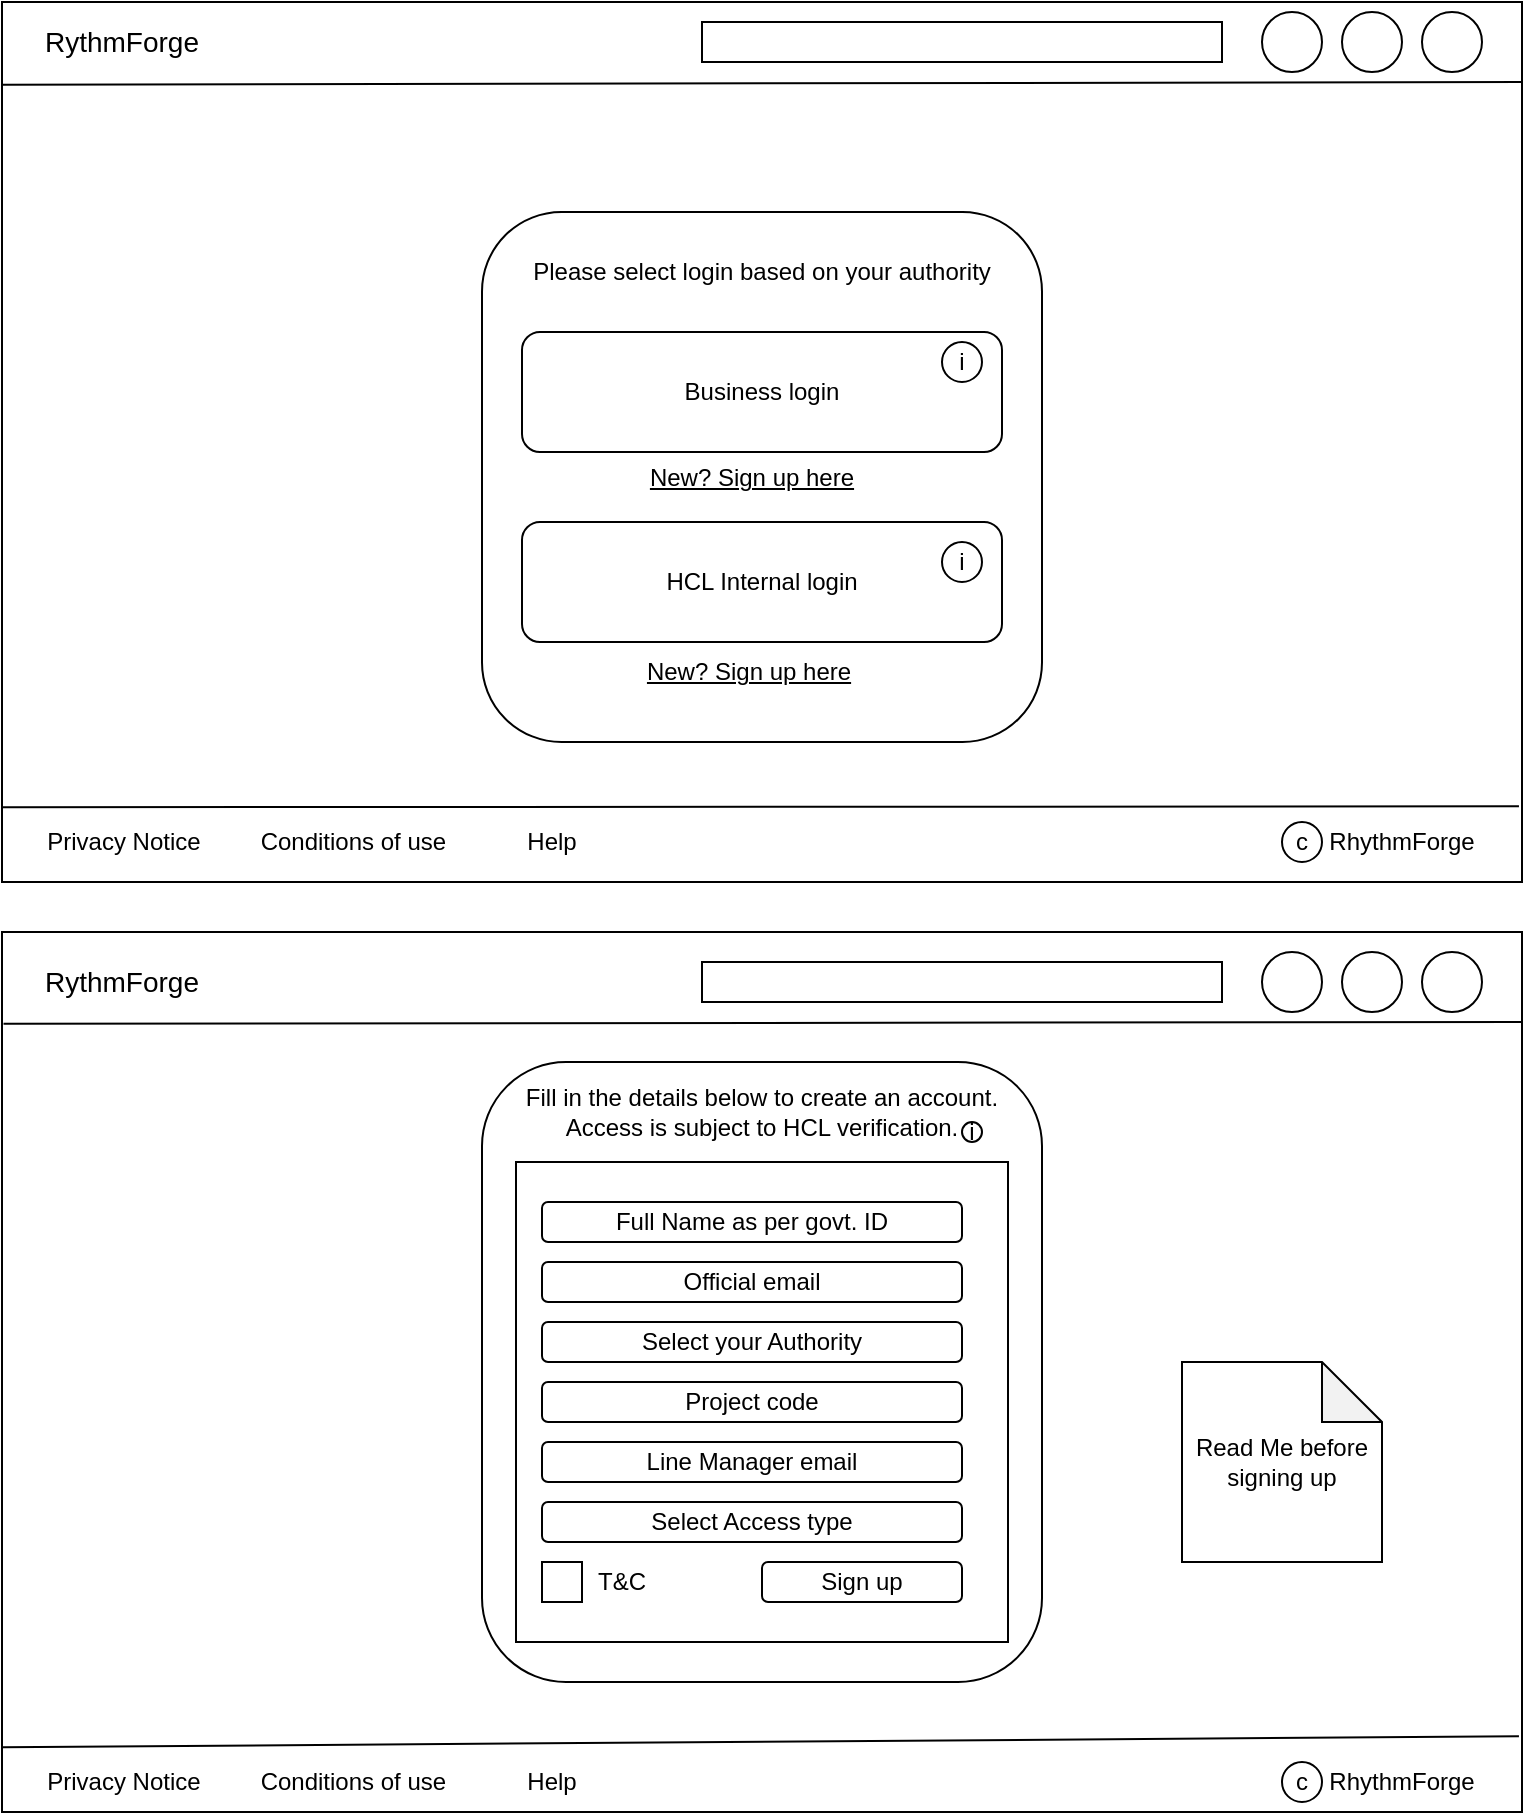 <mxfile version="26.0.10" pages="4">
  <diagram id="XuGQQ_Ke4vfKz0DMiddv" name="Page-1">
    <mxGraphModel dx="794" dy="446" grid="1" gridSize="10" guides="1" tooltips="1" connect="1" arrows="1" fold="1" page="1" pageScale="1" pageWidth="827" pageHeight="1169" math="0" shadow="0">
      <root>
        <mxCell id="0" />
        <mxCell id="1" parent="0" />
        <mxCell id="43SuD6xJ9OufYXZuwbiB-3" value="" style="rounded=0;whiteSpace=wrap;html=1;" parent="1" vertex="1">
          <mxGeometry x="40" y="120" width="760" height="440" as="geometry" />
        </mxCell>
        <mxCell id="43SuD6xJ9OufYXZuwbiB-4" value="" style="endArrow=none;html=1;rounded=0;exitX=0;exitY=0.094;exitDx=0;exitDy=0;exitPerimeter=0;" parent="1" source="43SuD6xJ9OufYXZuwbiB-3" edge="1">
          <mxGeometry width="50" height="50" relative="1" as="geometry">
            <mxPoint x="50" y="160" as="sourcePoint" />
            <mxPoint x="800" y="160" as="targetPoint" />
          </mxGeometry>
        </mxCell>
        <mxCell id="43SuD6xJ9OufYXZuwbiB-5" value="&lt;font style=&quot;font-size: 14px;&quot;&gt;RythmForge&lt;/font&gt;" style="text;html=1;align=center;verticalAlign=middle;whiteSpace=wrap;rounded=0;" parent="1" vertex="1">
          <mxGeometry x="50" y="130" width="100" height="20" as="geometry" />
        </mxCell>
        <mxCell id="43SuD6xJ9OufYXZuwbiB-6" value="" style="rounded=0;whiteSpace=wrap;html=1;" parent="1" vertex="1">
          <mxGeometry x="390" y="130" width="260" height="20" as="geometry" />
        </mxCell>
        <mxCell id="43SuD6xJ9OufYXZuwbiB-7" value="" style="ellipse;whiteSpace=wrap;html=1;aspect=fixed;" parent="1" vertex="1">
          <mxGeometry x="710" y="125" width="30" height="30" as="geometry" />
        </mxCell>
        <mxCell id="43SuD6xJ9OufYXZuwbiB-8" value="" style="ellipse;whiteSpace=wrap;html=1;aspect=fixed;" parent="1" vertex="1">
          <mxGeometry x="750" y="125" width="30" height="30" as="geometry" />
        </mxCell>
        <mxCell id="43SuD6xJ9OufYXZuwbiB-9" value="" style="ellipse;whiteSpace=wrap;html=1;aspect=fixed;" parent="1" vertex="1">
          <mxGeometry x="670" y="125" width="30" height="30" as="geometry" />
        </mxCell>
        <mxCell id="43SuD6xJ9OufYXZuwbiB-20" value="" style="rounded=1;whiteSpace=wrap;html=1;" parent="1" vertex="1">
          <mxGeometry x="280" y="225" width="280" height="265" as="geometry" />
        </mxCell>
        <mxCell id="43SuD6xJ9OufYXZuwbiB-11" value="" style="rounded=1;whiteSpace=wrap;html=1;" parent="1" vertex="1">
          <mxGeometry x="300" y="285" width="240" height="60" as="geometry" />
        </mxCell>
        <mxCell id="43SuD6xJ9OufYXZuwbiB-12" value="" style="rounded=1;whiteSpace=wrap;html=1;" parent="1" vertex="1">
          <mxGeometry x="300" y="380" width="240" height="60" as="geometry" />
        </mxCell>
        <mxCell id="43SuD6xJ9OufYXZuwbiB-13" value="Business login" style="text;html=1;align=center;verticalAlign=middle;whiteSpace=wrap;rounded=0;" parent="1" vertex="1">
          <mxGeometry x="370" y="300" width="100" height="30" as="geometry" />
        </mxCell>
        <mxCell id="43SuD6xJ9OufYXZuwbiB-14" value="HCL Internal login" style="text;html=1;align=center;verticalAlign=middle;whiteSpace=wrap;rounded=0;" parent="1" vertex="1">
          <mxGeometry x="362" y="395" width="116" height="30" as="geometry" />
        </mxCell>
        <mxCell id="43SuD6xJ9OufYXZuwbiB-15" value="Please select login based on your authority" style="text;html=1;align=center;verticalAlign=middle;whiteSpace=wrap;rounded=0;" parent="1" vertex="1">
          <mxGeometry x="300" y="240" width="240" height="30" as="geometry" />
        </mxCell>
        <mxCell id="43SuD6xJ9OufYXZuwbiB-16" value="i" style="ellipse;whiteSpace=wrap;html=1;aspect=fixed;" parent="1" vertex="1">
          <mxGeometry x="510" y="290" width="20" height="20" as="geometry" />
        </mxCell>
        <mxCell id="43SuD6xJ9OufYXZuwbiB-19" value="i" style="ellipse;whiteSpace=wrap;html=1;aspect=fixed;" parent="1" vertex="1">
          <mxGeometry x="510" y="390" width="20" height="20" as="geometry" />
        </mxCell>
        <mxCell id="43SuD6xJ9OufYXZuwbiB-21" value="" style="endArrow=none;html=1;rounded=0;exitX=0.003;exitY=0.939;exitDx=0;exitDy=0;exitPerimeter=0;entryX=0.998;entryY=0.914;entryDx=0;entryDy=0;entryPerimeter=0;" parent="1" target="43SuD6xJ9OufYXZuwbiB-3" edge="1">
          <mxGeometry width="50" height="50" relative="1" as="geometry">
            <mxPoint x="40.0" y="522.64" as="sourcePoint" />
            <mxPoint x="794.68" y="520" as="targetPoint" />
          </mxGeometry>
        </mxCell>
        <mxCell id="43SuD6xJ9OufYXZuwbiB-22" value="c" style="ellipse;whiteSpace=wrap;html=1;aspect=fixed;" parent="1" vertex="1">
          <mxGeometry x="680" y="530" width="20" height="20" as="geometry" />
        </mxCell>
        <mxCell id="43SuD6xJ9OufYXZuwbiB-23" value="RhythmForge" style="text;html=1;align=center;verticalAlign=middle;whiteSpace=wrap;rounded=0;" parent="1" vertex="1">
          <mxGeometry x="710" y="525" width="60" height="30" as="geometry" />
        </mxCell>
        <mxCell id="43SuD6xJ9OufYXZuwbiB-24" value="Privacy Notice&lt;span style=&quot;white-space: pre;&quot;&gt;&#x9;&lt;/span&gt;&lt;span style=&quot;white-space: pre;&quot;&gt;&#x9;&lt;/span&gt;Conditions of use&lt;span style=&quot;white-space: pre;&quot;&gt;&#x9;&lt;/span&gt;&lt;span style=&quot;white-space: pre;&quot;&gt;&#x9;&lt;/span&gt;Help" style="text;html=1;align=center;verticalAlign=middle;whiteSpace=wrap;rounded=0;" parent="1" vertex="1">
          <mxGeometry x="50" y="525" width="290" height="30" as="geometry" />
        </mxCell>
        <mxCell id="43SuD6xJ9OufYXZuwbiB-27" value="New? Sign up here" style="text;html=1;align=center;verticalAlign=middle;whiteSpace=wrap;rounded=0;fontStyle=4" parent="1" vertex="1">
          <mxGeometry x="360" y="342.5" width="110" height="30" as="geometry" />
        </mxCell>
        <mxCell id="43SuD6xJ9OufYXZuwbiB-28" value="New? Sign up here" style="text;html=1;align=center;verticalAlign=middle;resizable=0;points=[];autosize=1;strokeColor=none;fillColor=none;fontStyle=4" parent="1" vertex="1">
          <mxGeometry x="348" y="440" width="130" height="30" as="geometry" />
        </mxCell>
        <mxCell id="43SuD6xJ9OufYXZuwbiB-29" value="" style="rounded=0;whiteSpace=wrap;html=1;" parent="1" vertex="1">
          <mxGeometry x="40" y="585" width="760" height="440" as="geometry" />
        </mxCell>
        <mxCell id="43SuD6xJ9OufYXZuwbiB-30" value="" style="endArrow=none;html=1;rounded=0;exitX=0;exitY=0.094;exitDx=0;exitDy=0;exitPerimeter=0;entryX=0.999;entryY=0.092;entryDx=0;entryDy=0;entryPerimeter=0;" parent="1" edge="1">
          <mxGeometry width="50" height="50" relative="1" as="geometry">
            <mxPoint x="40.76" y="630.88" as="sourcePoint" />
            <mxPoint x="800" y="630" as="targetPoint" />
          </mxGeometry>
        </mxCell>
        <mxCell id="43SuD6xJ9OufYXZuwbiB-31" value="&lt;font style=&quot;font-size: 14px;&quot;&gt;RythmForge&lt;/font&gt;" style="text;html=1;align=center;verticalAlign=middle;whiteSpace=wrap;rounded=0;" parent="1" vertex="1">
          <mxGeometry x="50" y="600" width="100" height="20" as="geometry" />
        </mxCell>
        <mxCell id="43SuD6xJ9OufYXZuwbiB-32" value="" style="rounded=0;whiteSpace=wrap;html=1;" parent="1" vertex="1">
          <mxGeometry x="390" y="600" width="260" height="20" as="geometry" />
        </mxCell>
        <mxCell id="43SuD6xJ9OufYXZuwbiB-33" value="" style="ellipse;whiteSpace=wrap;html=1;aspect=fixed;" parent="1" vertex="1">
          <mxGeometry x="710" y="595" width="30" height="30" as="geometry" />
        </mxCell>
        <mxCell id="43SuD6xJ9OufYXZuwbiB-34" value="" style="ellipse;whiteSpace=wrap;html=1;aspect=fixed;" parent="1" vertex="1">
          <mxGeometry x="750" y="595" width="30" height="30" as="geometry" />
        </mxCell>
        <mxCell id="43SuD6xJ9OufYXZuwbiB-35" value="" style="ellipse;whiteSpace=wrap;html=1;aspect=fixed;" parent="1" vertex="1">
          <mxGeometry x="670" y="595" width="30" height="30" as="geometry" />
        </mxCell>
        <mxCell id="43SuD6xJ9OufYXZuwbiB-36" value="" style="rounded=1;whiteSpace=wrap;html=1;" parent="1" vertex="1">
          <mxGeometry x="280" y="650" width="280" height="310" as="geometry" />
        </mxCell>
        <mxCell id="43SuD6xJ9OufYXZuwbiB-41" value="Fill in the details below to create an account. Access is subject to HCL verification." style="text;html=1;align=center;verticalAlign=middle;whiteSpace=wrap;rounded=0;" parent="1" vertex="1">
          <mxGeometry x="300" y="660" width="240" height="30" as="geometry" />
        </mxCell>
        <mxCell id="43SuD6xJ9OufYXZuwbiB-42" value="i" style="ellipse;whiteSpace=wrap;html=1;aspect=fixed;" parent="1" vertex="1">
          <mxGeometry x="520" y="680" width="10" height="10" as="geometry" />
        </mxCell>
        <mxCell id="43SuD6xJ9OufYXZuwbiB-44" value="" style="endArrow=none;html=1;rounded=0;exitX=0.003;exitY=0.939;exitDx=0;exitDy=0;exitPerimeter=0;entryX=0.998;entryY=0.914;entryDx=0;entryDy=0;entryPerimeter=0;" parent="1" target="43SuD6xJ9OufYXZuwbiB-29" edge="1">
          <mxGeometry width="50" height="50" relative="1" as="geometry">
            <mxPoint x="40.0" y="992.64" as="sourcePoint" />
            <mxPoint x="794.68" y="990" as="targetPoint" />
          </mxGeometry>
        </mxCell>
        <mxCell id="43SuD6xJ9OufYXZuwbiB-45" value="c" style="ellipse;whiteSpace=wrap;html=1;aspect=fixed;" parent="1" vertex="1">
          <mxGeometry x="680" y="1000" width="20" height="20" as="geometry" />
        </mxCell>
        <mxCell id="43SuD6xJ9OufYXZuwbiB-46" value="RhythmForge" style="text;html=1;align=center;verticalAlign=middle;whiteSpace=wrap;rounded=0;" parent="1" vertex="1">
          <mxGeometry x="710" y="995" width="60" height="30" as="geometry" />
        </mxCell>
        <mxCell id="43SuD6xJ9OufYXZuwbiB-47" value="Privacy Notice&lt;span style=&quot;white-space: pre;&quot;&gt;&#x9;&lt;/span&gt;&lt;span style=&quot;white-space: pre;&quot;&gt;&#x9;&lt;/span&gt;Conditions of use&lt;span style=&quot;white-space: pre;&quot;&gt;&#x9;&lt;/span&gt;&lt;span style=&quot;white-space: pre;&quot;&gt;&#x9;&lt;/span&gt;Help" style="text;html=1;align=center;verticalAlign=middle;whiteSpace=wrap;rounded=0;" parent="1" vertex="1">
          <mxGeometry x="50" y="995" width="290" height="30" as="geometry" />
        </mxCell>
        <mxCell id="43SuD6xJ9OufYXZuwbiB-51" value="" style="rounded=0;whiteSpace=wrap;html=1;" parent="1" vertex="1">
          <mxGeometry x="297" y="700" width="246" height="240" as="geometry" />
        </mxCell>
        <mxCell id="43SuD6xJ9OufYXZuwbiB-53" value="" style="endArrow=none;html=1;rounded=0;" parent="1" source="43SuD6xJ9OufYXZuwbiB-51" edge="1">
          <mxGeometry width="50" height="50" relative="1" as="geometry">
            <mxPoint x="380" y="750" as="sourcePoint" />
            <mxPoint x="430" y="700" as="targetPoint" />
          </mxGeometry>
        </mxCell>
        <mxCell id="43SuD6xJ9OufYXZuwbiB-54" value="Full Name as per govt. ID" style="rounded=1;whiteSpace=wrap;html=1;" parent="1" vertex="1">
          <mxGeometry x="310" y="720" width="210" height="20" as="geometry" />
        </mxCell>
        <mxCell id="43SuD6xJ9OufYXZuwbiB-55" value="Official email" style="rounded=1;whiteSpace=wrap;html=1;" parent="1" vertex="1">
          <mxGeometry x="310" y="750" width="210" height="20" as="geometry" />
        </mxCell>
        <mxCell id="43SuD6xJ9OufYXZuwbiB-56" value="Select your Authority" style="rounded=1;whiteSpace=wrap;html=1;" parent="1" vertex="1">
          <mxGeometry x="310" y="780" width="210" height="20" as="geometry" />
        </mxCell>
        <mxCell id="43SuD6xJ9OufYXZuwbiB-57" value="Project code" style="rounded=1;whiteSpace=wrap;html=1;" parent="1" vertex="1">
          <mxGeometry x="310" y="810" width="210" height="20" as="geometry" />
        </mxCell>
        <mxCell id="43SuD6xJ9OufYXZuwbiB-58" value="Line Manager email" style="rounded=1;whiteSpace=wrap;html=1;" parent="1" vertex="1">
          <mxGeometry x="310" y="840" width="210" height="20" as="geometry" />
        </mxCell>
        <mxCell id="43SuD6xJ9OufYXZuwbiB-59" value="Select Access type" style="rounded=1;whiteSpace=wrap;html=1;" parent="1" vertex="1">
          <mxGeometry x="310" y="870" width="210" height="20" as="geometry" />
        </mxCell>
        <mxCell id="43SuD6xJ9OufYXZuwbiB-60" value="Sign up" style="rounded=1;whiteSpace=wrap;html=1;" parent="1" vertex="1">
          <mxGeometry x="420" y="900" width="100" height="20" as="geometry" />
        </mxCell>
        <mxCell id="43SuD6xJ9OufYXZuwbiB-62" value="Read Me before signing up" style="shape=note;whiteSpace=wrap;html=1;backgroundOutline=1;darkOpacity=0.05;" parent="1" vertex="1">
          <mxGeometry x="630" y="800" width="100" height="100" as="geometry" />
        </mxCell>
        <mxCell id="43SuD6xJ9OufYXZuwbiB-63" value="" style="rounded=0;whiteSpace=wrap;html=1;" parent="1" vertex="1">
          <mxGeometry x="310" y="900" width="20" height="20" as="geometry" />
        </mxCell>
        <mxCell id="43SuD6xJ9OufYXZuwbiB-65" value="T&amp;amp;C" style="text;html=1;align=center;verticalAlign=middle;whiteSpace=wrap;rounded=0;" parent="1" vertex="1">
          <mxGeometry x="320" y="895" width="60" height="30" as="geometry" />
        </mxCell>
      </root>
    </mxGraphModel>
  </diagram>
  <diagram id="4OualcOflG2b2qiUWlCX" name="Homepage">
    <mxGraphModel dx="794" dy="446" grid="1" gridSize="10" guides="1" tooltips="1" connect="1" arrows="1" fold="1" page="1" pageScale="1" pageWidth="827" pageHeight="1169" math="0" shadow="0">
      <root>
        <mxCell id="0" />
        <mxCell id="1" parent="0" />
        <mxCell id="meA8ApEX81MKCO5phQMb-1" value="" style="rounded=0;whiteSpace=wrap;html=1;" parent="1" vertex="1">
          <mxGeometry x="39" width="750" height="480" as="geometry" />
        </mxCell>
        <mxCell id="meA8ApEX81MKCO5phQMb-2" value="" style="endArrow=none;html=1;rounded=0;" parent="1" edge="1">
          <mxGeometry width="50" height="50" relative="1" as="geometry">
            <mxPoint x="38.5" y="40" as="sourcePoint" />
            <mxPoint x="789.5" y="40" as="targetPoint" />
            <Array as="points" />
          </mxGeometry>
        </mxCell>
        <mxCell id="meA8ApEX81MKCO5phQMb-3" value="RhythmForge" style="text;html=1;align=center;verticalAlign=middle;whiteSpace=wrap;rounded=0;" parent="1" vertex="1">
          <mxGeometry x="50" width="90" height="40" as="geometry" />
        </mxCell>
        <mxCell id="meA8ApEX81MKCO5phQMb-4" value="" style="rounded=1;whiteSpace=wrap;html=1;" parent="1" vertex="1">
          <mxGeometry x="245" y="10" width="320" height="20" as="geometry" />
        </mxCell>
        <mxCell id="meA8ApEX81MKCO5phQMb-5" value="" style="ellipse;whiteSpace=wrap;html=1;aspect=fixed;" parent="1" vertex="1">
          <mxGeometry x="635" y="10" width="20" height="20" as="geometry" />
        </mxCell>
        <mxCell id="meA8ApEX81MKCO5phQMb-6" value="" style="ellipse;whiteSpace=wrap;html=1;aspect=fixed;" parent="1" vertex="1">
          <mxGeometry x="667.5" y="10" width="20" height="20" as="geometry" />
        </mxCell>
        <mxCell id="meA8ApEX81MKCO5phQMb-7" value="" style="ellipse;whiteSpace=wrap;html=1;aspect=fixed;" parent="1" vertex="1">
          <mxGeometry x="700" y="10" width="20" height="20" as="geometry" />
        </mxCell>
        <mxCell id="meA8ApEX81MKCO5phQMb-9" value="" style="shape=dataStorage;whiteSpace=wrap;html=1;fixedSize=1;size=10;" parent="1" vertex="1">
          <mxGeometry x="730" y="10" width="20" height="20" as="geometry" />
        </mxCell>
        <mxCell id="meA8ApEX81MKCO5phQMb-10" value="Welcome Vikas!&lt;div&gt;You are currently viewing project &lt;u&gt;&lt;font color=&quot;#0d25ff&quot;&gt;&#39;Change Onnet and Offnet Calculation - ZA123&#39;&lt;/font&gt;&lt;/u&gt;&lt;/div&gt;" style="rounded=1;whiteSpace=wrap;html=1;" parent="1" vertex="1">
          <mxGeometry x="114" y="90" width="600" height="60" as="geometry" />
        </mxCell>
        <mxCell id="meA8ApEX81MKCO5phQMb-13" value="" style="rounded=0;whiteSpace=wrap;html=1;" parent="1" vertex="1">
          <mxGeometry x="50" y="160" width="160" height="300" as="geometry" />
        </mxCell>
        <mxCell id="meA8ApEX81MKCO5phQMb-14" value="" style="rounded=0;whiteSpace=wrap;html=1;" parent="1" vertex="1">
          <mxGeometry x="220" y="160" width="540" height="300" as="geometry" />
        </mxCell>
        <mxCell id="meA8ApEX81MKCO5phQMb-15" value="" style="rounded=0;whiteSpace=wrap;html=1;" parent="1" vertex="1">
          <mxGeometry x="620" y="170" width="130" height="280" as="geometry" />
        </mxCell>
        <mxCell id="meA8ApEX81MKCO5phQMb-16" value="&lt;u&gt;&lt;font color=&quot;#000003&quot;&gt;&#39;Change Onnet and Offnet Calculation - ZA123&#39;&lt;/font&gt;&lt;/u&gt;" style="rounded=0;whiteSpace=wrap;html=1;fillColor=#9E9E9E;" parent="1" vertex="1">
          <mxGeometry x="230" y="170" width="350" height="30" as="geometry" />
        </mxCell>
        <mxCell id="L4PqEIVWMaBjwsErLoxS-1" value="Recent Activity" style="rounded=1;whiteSpace=wrap;html=1;" parent="1" vertex="1">
          <mxGeometry x="625" y="205" width="120" height="35" as="geometry" />
        </mxCell>
        <mxCell id="L4PqEIVWMaBjwsErLoxS-2" value="Actions need your Attentions" style="rounded=1;whiteSpace=wrap;html=1;" parent="1" vertex="1">
          <mxGeometry x="625" y="250" width="120" height="40" as="geometry" />
        </mxCell>
        <mxCell id="L4PqEIVWMaBjwsErLoxS-3" value="Billing details" style="rounded=1;whiteSpace=wrap;html=1;" parent="1" vertex="1">
          <mxGeometry x="625" y="300" width="120" height="35" as="geometry" />
        </mxCell>
        <mxCell id="L4PqEIVWMaBjwsErLoxS-4" value="Help" style="rounded=1;whiteSpace=wrap;html=1;" parent="1" vertex="1">
          <mxGeometry x="635" y="390" width="45" height="20" as="geometry" />
        </mxCell>
        <mxCell id="L4PqEIVWMaBjwsErLoxS-6" value="Bot" style="rounded=1;whiteSpace=wrap;html=1;" parent="1" vertex="1">
          <mxGeometry x="687.5" y="390" width="45" height="20" as="geometry" />
        </mxCell>
        <mxCell id="L4PqEIVWMaBjwsErLoxS-8" value="Files" style="rounded=1;whiteSpace=wrap;html=1;" parent="1" vertex="1">
          <mxGeometry x="635" y="420" width="45" height="20" as="geometry" />
        </mxCell>
        <mxCell id="L4PqEIVWMaBjwsErLoxS-9" value="Events" style="rounded=1;whiteSpace=wrap;html=1;" parent="1" vertex="1">
          <mxGeometry x="687.5" y="420" width="45" height="20" as="geometry" />
        </mxCell>
        <mxCell id="L4PqEIVWMaBjwsErLoxS-10" value="Trend Analysis" style="rounded=0;whiteSpace=wrap;html=1;fontStyle=1" parent="1" vertex="1">
          <mxGeometry x="70" y="170" width="130" height="20" as="geometry" />
        </mxCell>
        <mxCell id="L4PqEIVWMaBjwsErLoxS-12" value="" style="html=1;verticalLabelPosition=bottom;align=center;labelBackgroundColor=#ffffff;verticalAlign=top;strokeWidth=2;strokeColor=#0080F0;shadow=0;dashed=0;shape=mxgraph.ios7.icons.pie_chart;" parent="1" vertex="1">
          <mxGeometry x="102" y="210" width="78" height="70" as="geometry" />
        </mxCell>
        <mxCell id="L4PqEIVWMaBjwsErLoxS-33" value="" style="rounded=0;whiteSpace=wrap;html=1;" parent="1" vertex="1">
          <mxGeometry x="75" y="320" width="25" height="80" as="geometry" />
        </mxCell>
        <mxCell id="L4PqEIVWMaBjwsErLoxS-34" value="" style="rounded=0;whiteSpace=wrap;html=1;" parent="1" vertex="1">
          <mxGeometry x="100" y="340" width="18" height="60" as="geometry" />
        </mxCell>
        <mxCell id="L4PqEIVWMaBjwsErLoxS-35" value="" style="rounded=0;whiteSpace=wrap;html=1;" parent="1" vertex="1">
          <mxGeometry x="118" y="320" width="25" height="80" as="geometry" />
        </mxCell>
        <mxCell id="L4PqEIVWMaBjwsErLoxS-36" value="" style="rounded=0;whiteSpace=wrap;html=1;" parent="1" vertex="1">
          <mxGeometry x="143" y="350" width="20" height="50" as="geometry" />
        </mxCell>
        <mxCell id="L4PqEIVWMaBjwsErLoxS-37" value="" style="rounded=0;whiteSpace=wrap;html=1;" parent="1" vertex="1">
          <mxGeometry x="163" y="320" width="25" height="80" as="geometry" />
        </mxCell>
        <mxCell id="L4PqEIVWMaBjwsErLoxS-40" value="" style="rounded=0;whiteSpace=wrap;html=1;fillColor=#FF9933;" parent="1" vertex="1">
          <mxGeometry x="230" y="230" width="380" height="10" as="geometry" />
        </mxCell>
        <mxCell id="L4PqEIVWMaBjwsErLoxS-42" value="Current stage" style="text;html=1;align=center;verticalAlign=middle;whiteSpace=wrap;rounded=0;" parent="1" vertex="1">
          <mxGeometry x="230" y="210" width="90" height="30" as="geometry" />
        </mxCell>
        <mxCell id="L4PqEIVWMaBjwsErLoxS-43" style="edgeStyle=orthogonalEdgeStyle;rounded=0;orthogonalLoop=1;jettySize=auto;html=1;exitX=0.75;exitY=0;exitDx=0;exitDy=0;entryX=0.75;entryY=1;entryDx=0;entryDy=0;" parent="1" source="L4PqEIVWMaBjwsErLoxS-40" target="L4PqEIVWMaBjwsErLoxS-40" edge="1">
          <mxGeometry relative="1" as="geometry" />
        </mxCell>
        <mxCell id="L4PqEIVWMaBjwsErLoxS-44" style="edgeStyle=orthogonalEdgeStyle;rounded=0;orthogonalLoop=1;jettySize=auto;html=1;exitX=0.5;exitY=0;exitDx=0;exitDy=0;entryX=0.5;entryY=1;entryDx=0;entryDy=0;" parent="1" source="L4PqEIVWMaBjwsErLoxS-40" target="L4PqEIVWMaBjwsErLoxS-40" edge="1">
          <mxGeometry relative="1" as="geometry" />
        </mxCell>
        <mxCell id="L4PqEIVWMaBjwsErLoxS-45" style="edgeStyle=orthogonalEdgeStyle;rounded=0;orthogonalLoop=1;jettySize=auto;html=1;exitX=1;exitY=0.75;exitDx=0;exitDy=0;entryX=1;entryY=1;entryDx=0;entryDy=0;" parent="1" source="L4PqEIVWMaBjwsErLoxS-42" target="L4PqEIVWMaBjwsErLoxS-42" edge="1">
          <mxGeometry relative="1" as="geometry" />
        </mxCell>
        <mxCell id="L4PqEIVWMaBjwsErLoxS-47" value="" style="endArrow=none;html=1;rounded=0;" parent="1" edge="1">
          <mxGeometry width="50" height="50" relative="1" as="geometry">
            <mxPoint x="38" y="80" as="sourcePoint" />
            <mxPoint x="789" y="80" as="targetPoint" />
            <Array as="points" />
          </mxGeometry>
        </mxCell>
        <mxCell id="L4PqEIVWMaBjwsErLoxS-51" value="Contracts" style="rounded=1;whiteSpace=wrap;html=1;" parent="1" vertex="1">
          <mxGeometry x="52.5" y="50" width="85" height="20" as="geometry" />
        </mxCell>
        <mxCell id="L4PqEIVWMaBjwsErLoxS-53" value="Functions" style="rounded=1;whiteSpace=wrap;html=1;" parent="1" vertex="1">
          <mxGeometry x="150" y="50" width="85" height="20" as="geometry" />
        </mxCell>
        <mxCell id="L4PqEIVWMaBjwsErLoxS-54" value="Requests" style="rounded=1;whiteSpace=wrap;html=1;" parent="1" vertex="1">
          <mxGeometry x="245" y="50" width="85" height="20" as="geometry" />
        </mxCell>
        <mxCell id="L4PqEIVWMaBjwsErLoxS-55" value="Go to" style="rounded=1;whiteSpace=wrap;html=1;" parent="1" vertex="1">
          <mxGeometry x="687.5" y="50" width="85" height="20" as="geometry" />
        </mxCell>
        <mxCell id="L4PqEIVWMaBjwsErLoxS-57" value="Quick Links" style="text;html=1;align=center;verticalAlign=middle;whiteSpace=wrap;rounded=0;fontStyle=1" parent="1" vertex="1">
          <mxGeometry x="635" y="175" width="86" height="30" as="geometry" />
        </mxCell>
        <mxCell id="L4PqEIVWMaBjwsErLoxS-58" value="Add/review/update request" style="rounded=1;whiteSpace=wrap;html=1;" parent="1" vertex="1">
          <mxGeometry x="625" y="342.5" width="120" height="35" as="geometry" />
        </mxCell>
        <mxCell id="L4PqEIVWMaBjwsErLoxS-59" value="" style="endArrow=none;html=1;rounded=0;entryX=0.005;entryY=0.562;entryDx=0;entryDy=0;entryPerimeter=0;" parent="1" edge="1">
          <mxGeometry width="50" height="50" relative="1" as="geometry">
            <mxPoint x="263.67" y="376.32" as="sourcePoint" />
            <mxPoint x="564.32" y="373.68" as="targetPoint" />
          </mxGeometry>
        </mxCell>
        <mxCell id="L4PqEIVWMaBjwsErLoxS-60" value="Comments" style="rounded=0;whiteSpace=wrap;html=1;" parent="1" vertex="1">
          <mxGeometry x="235" y="390" width="375" height="50" as="geometry" />
        </mxCell>
        <mxCell id="L4PqEIVWMaBjwsErLoxS-61" value="Request details" style="rounded=0;whiteSpace=wrap;html=1;" parent="1" vertex="1">
          <mxGeometry x="230" y="260" width="380" height="100" as="geometry" />
        </mxCell>
        <mxCell id="ehLwTQMMAoyts7mDgOTh-1" value="" style="rounded=0;whiteSpace=wrap;html=1;" vertex="1" parent="1">
          <mxGeometry x="38.5" y="600" width="751.5" height="480" as="geometry" />
        </mxCell>
        <mxCell id="ehLwTQMMAoyts7mDgOTh-2" value="" style="endArrow=none;html=1;rounded=0;" edge="1" parent="1">
          <mxGeometry width="50" height="50" relative="1" as="geometry">
            <mxPoint x="38" y="640" as="sourcePoint" />
            <mxPoint x="789" y="640" as="targetPoint" />
            <Array as="points" />
          </mxGeometry>
        </mxCell>
        <mxCell id="ehLwTQMMAoyts7mDgOTh-3" value="RhythmForge" style="text;html=1;align=center;verticalAlign=middle;whiteSpace=wrap;rounded=0;" vertex="1" parent="1">
          <mxGeometry x="49.5" y="600" width="90" height="40" as="geometry" />
        </mxCell>
        <mxCell id="ehLwTQMMAoyts7mDgOTh-4" value="" style="rounded=1;whiteSpace=wrap;html=1;" vertex="1" parent="1">
          <mxGeometry x="244.5" y="610" width="320" height="20" as="geometry" />
        </mxCell>
        <mxCell id="ehLwTQMMAoyts7mDgOTh-5" value="" style="ellipse;whiteSpace=wrap;html=1;aspect=fixed;" vertex="1" parent="1">
          <mxGeometry x="634.5" y="610" width="20" height="20" as="geometry" />
        </mxCell>
        <mxCell id="ehLwTQMMAoyts7mDgOTh-6" value="" style="ellipse;whiteSpace=wrap;html=1;aspect=fixed;" vertex="1" parent="1">
          <mxGeometry x="667" y="610" width="20" height="20" as="geometry" />
        </mxCell>
        <mxCell id="ehLwTQMMAoyts7mDgOTh-7" value="" style="ellipse;whiteSpace=wrap;html=1;aspect=fixed;" vertex="1" parent="1">
          <mxGeometry x="699.5" y="610" width="20" height="20" as="geometry" />
        </mxCell>
        <mxCell id="ehLwTQMMAoyts7mDgOTh-8" value="" style="shape=dataStorage;whiteSpace=wrap;html=1;fixedSize=1;size=10;" vertex="1" parent="1">
          <mxGeometry x="729.5" y="610" width="20" height="20" as="geometry" />
        </mxCell>
        <mxCell id="ehLwTQMMAoyts7mDgOTh-10" value="" style="rounded=0;whiteSpace=wrap;html=1;" vertex="1" parent="1">
          <mxGeometry x="49.5" y="760" width="160" height="300" as="geometry" />
        </mxCell>
        <mxCell id="ehLwTQMMAoyts7mDgOTh-11" value="" style="rounded=0;whiteSpace=wrap;html=1;" vertex="1" parent="1">
          <mxGeometry x="219.5" y="760" width="160.5" height="300" as="geometry" />
        </mxCell>
        <mxCell id="ehLwTQMMAoyts7mDgOTh-21" value="Team i" style="rounded=0;whiteSpace=wrap;html=1;fontStyle=1" vertex="1" parent="1">
          <mxGeometry x="69.5" y="770" width="130" height="20" as="geometry" />
        </mxCell>
        <mxCell id="ehLwTQMMAoyts7mDgOTh-33" value="" style="endArrow=none;html=1;rounded=0;" edge="1" parent="1">
          <mxGeometry width="50" height="50" relative="1" as="geometry">
            <mxPoint x="37.5" y="680" as="sourcePoint" />
            <mxPoint x="788.5" y="680" as="targetPoint" />
            <Array as="points" />
          </mxGeometry>
        </mxCell>
        <mxCell id="ehLwTQMMAoyts7mDgOTh-34" value="Resources" style="rounded=1;whiteSpace=wrap;html=1;" vertex="1" parent="1">
          <mxGeometry x="52" y="650" width="85" height="20" as="geometry" />
        </mxCell>
        <mxCell id="ehLwTQMMAoyts7mDgOTh-35" value="Delivery" style="rounded=1;whiteSpace=wrap;html=1;" vertex="1" parent="1">
          <mxGeometry x="149.5" y="650" width="85" height="20" as="geometry" />
        </mxCell>
        <mxCell id="ehLwTQMMAoyts7mDgOTh-36" value="Emp Engagement" style="rounded=1;whiteSpace=wrap;html=1;" vertex="1" parent="1">
          <mxGeometry x="244.5" y="650" width="105.5" height="20" as="geometry" />
        </mxCell>
        <mxCell id="ehLwTQMMAoyts7mDgOTh-37" value="Approvals" style="rounded=1;whiteSpace=wrap;html=1;" vertex="1" parent="1">
          <mxGeometry x="687" y="650" width="85" height="20" as="geometry" />
        </mxCell>
        <mxCell id="ehLwTQMMAoyts7mDgOTh-43" value="In Progress i" style="rounded=0;whiteSpace=wrap;html=1;fontStyle=1" vertex="1" parent="1">
          <mxGeometry x="229.75" y="770" width="130" height="20" as="geometry" />
        </mxCell>
        <mxCell id="ehLwTQMMAoyts7mDgOTh-44" value="" style="rounded=0;whiteSpace=wrap;html=1;" vertex="1" parent="1">
          <mxGeometry x="390" y="760" width="160.5" height="300" as="geometry" />
        </mxCell>
        <mxCell id="ehLwTQMMAoyts7mDgOTh-45" value="Backlog i" style="rounded=0;whiteSpace=wrap;html=1;fontStyle=1" vertex="1" parent="1">
          <mxGeometry x="405.25" y="770" width="130" height="20" as="geometry" />
        </mxCell>
        <mxCell id="ehLwTQMMAoyts7mDgOTh-47" value="" style="rounded=0;whiteSpace=wrap;html=1;" vertex="1" parent="1">
          <mxGeometry x="559.5" y="735" width="212.5" height="130" as="geometry" />
        </mxCell>
        <mxCell id="ehLwTQMMAoyts7mDgOTh-48" value="" style="rounded=0;whiteSpace=wrap;html=1;" vertex="1" parent="1">
          <mxGeometry x="560" y="880" width="212.5" height="130" as="geometry" />
        </mxCell>
        <mxCell id="ehLwTQMMAoyts7mDgOTh-49" value="" style="rounded=0;whiteSpace=wrap;html=1;" vertex="1" parent="1">
          <mxGeometry x="38.5" y="680" width="751" height="30" as="geometry" />
        </mxCell>
        <mxCell id="ehLwTQMMAoyts7mDgOTh-50" value="Select Project" style="rounded=0;whiteSpace=wrap;html=1;" vertex="1" parent="1">
          <mxGeometry x="52.5" y="685" width="120" height="20" as="geometry" />
        </mxCell>
        <mxCell id="ehLwTQMMAoyts7mDgOTh-51" value="Select sprint" style="rounded=0;whiteSpace=wrap;html=1;" vertex="1" parent="1">
          <mxGeometry x="188" y="685" width="120" height="20" as="geometry" />
        </mxCell>
        <mxCell id="ehLwTQMMAoyts7mDgOTh-52" value="Select stage" style="rounded=0;whiteSpace=wrap;html=1;" vertex="1" parent="1">
          <mxGeometry x="320" y="685" width="120" height="20" as="geometry" />
        </mxCell>
        <mxCell id="ehLwTQMMAoyts7mDgOTh-53" value="Overdue" style="rounded=0;whiteSpace=wrap;html=1;" vertex="1" parent="1">
          <mxGeometry x="590" y="740" width="160" height="20" as="geometry" />
        </mxCell>
        <mxCell id="ehLwTQMMAoyts7mDgOTh-54" value="" style="rounded=0;whiteSpace=wrap;html=1;" vertex="1" parent="1">
          <mxGeometry x="568.75" y="770" width="195" height="80" as="geometry" />
        </mxCell>
        <mxCell id="ehLwTQMMAoyts7mDgOTh-55" value="Project - Assignee: User123" style="text;html=1;align=center;verticalAlign=middle;whiteSpace=wrap;rounded=0;" vertex="1" parent="1">
          <mxGeometry x="564.5" y="770" width="95" height="80" as="geometry" />
        </mxCell>
        <mxCell id="ehLwTQMMAoyts7mDgOTh-56" value="Due by 1 week" style="text;html=1;align=center;verticalAlign=middle;whiteSpace=wrap;rounded=0;" vertex="1" parent="1">
          <mxGeometry x="690" y="795" width="60" height="30" as="geometry" />
        </mxCell>
        <mxCell id="ehLwTQMMAoyts7mDgOTh-57" value="Completed" style="rounded=0;whiteSpace=wrap;html=1;" vertex="1" parent="1">
          <mxGeometry x="579" y="890" width="182" height="20" as="geometry" />
        </mxCell>
        <mxCell id="ehLwTQMMAoyts7mDgOTh-58" value="Project - Assignee: User123" style="text;html=1;align=center;verticalAlign=middle;whiteSpace=wrap;rounded=0;" vertex="1" parent="1">
          <mxGeometry x="572" y="910" width="95" height="80" as="geometry" />
        </mxCell>
        <mxCell id="ehLwTQMMAoyts7mDgOTh-59" value="Completed on dec 1" style="text;html=1;align=center;verticalAlign=middle;whiteSpace=wrap;rounded=0;" vertex="1" parent="1">
          <mxGeometry x="685" y="935" width="60" height="30" as="geometry" />
        </mxCell>
        <mxCell id="ehLwTQMMAoyts7mDgOTh-63" value="" style="endArrow=none;html=1;rounded=0;" edge="1" parent="1">
          <mxGeometry width="50" height="50" relative="1" as="geometry">
            <mxPoint x="59.15" y="745" as="sourcePoint" />
            <mxPoint x="540.34" y="745" as="targetPoint" />
          </mxGeometry>
        </mxCell>
        <mxCell id="ehLwTQMMAoyts7mDgOTh-66" value="&lt;ul&gt;&lt;li&gt;Overview&lt;/li&gt;&lt;/ul&gt;" style="text;html=1;align=center;verticalAlign=middle;whiteSpace=wrap;rounded=0;fontStyle=1" vertex="1" parent="1">
          <mxGeometry x="58" y="720" width="60" height="30" as="geometry" />
        </mxCell>
        <mxCell id="ehLwTQMMAoyts7mDgOTh-67" value="&lt;ul&gt;&lt;li&gt;Discussion&lt;/li&gt;&lt;/ul&gt;" style="text;html=1;align=center;verticalAlign=middle;whiteSpace=wrap;rounded=0;" vertex="1" parent="1">
          <mxGeometry x="145.5" y="720" width="60" height="30" as="geometry" />
        </mxCell>
        <mxCell id="ehLwTQMMAoyts7mDgOTh-69" value="&lt;ul&gt;&lt;li&gt;Timelines&lt;/li&gt;&lt;/ul&gt;" style="text;html=1;align=center;verticalAlign=middle;whiteSpace=wrap;rounded=0;" vertex="1" parent="1">
          <mxGeometry x="244.5" y="720" width="60" height="30" as="geometry" />
        </mxCell>
        <mxCell id="ehLwTQMMAoyts7mDgOTh-75" value="&lt;ul&gt;&lt;li&gt;Repository&lt;/li&gt;&lt;/ul&gt;" style="text;html=1;align=center;verticalAlign=middle;whiteSpace=wrap;rounded=0;" vertex="1" parent="1">
          <mxGeometry x="340" y="720" width="60" height="30" as="geometry" />
        </mxCell>
        <mxCell id="ehLwTQMMAoyts7mDgOTh-78" value="A123" style="rounded=1;whiteSpace=wrap;html=1;" vertex="1" parent="1">
          <mxGeometry x="239.75" y="820" width="120" height="60" as="geometry" />
        </mxCell>
        <mxCell id="ehLwTQMMAoyts7mDgOTh-79" value="B123" style="rounded=1;whiteSpace=wrap;html=1;" vertex="1" parent="1">
          <mxGeometry x="239.75" y="900" width="120" height="60" as="geometry" />
        </mxCell>
        <mxCell id="ehLwTQMMAoyts7mDgOTh-80" value="C123" style="rounded=1;whiteSpace=wrap;html=1;" vertex="1" parent="1">
          <mxGeometry x="239.75" y="980" width="120" height="60" as="geometry" />
        </mxCell>
        <mxCell id="ehLwTQMMAoyts7mDgOTh-81" value="TeamA" style="rounded=1;whiteSpace=wrap;html=1;" vertex="1" parent="1">
          <mxGeometry x="75" y="805" width="120" height="60" as="geometry" />
        </mxCell>
        <mxCell id="ehLwTQMMAoyts7mDgOTh-82" value="TeamB" style="rounded=1;whiteSpace=wrap;html=1;" vertex="1" parent="1">
          <mxGeometry x="75" y="880" width="120" height="60" as="geometry" />
        </mxCell>
        <mxCell id="ehLwTQMMAoyts7mDgOTh-83" value="TeamC" style="rounded=1;whiteSpace=wrap;html=1;" vertex="1" parent="1">
          <mxGeometry x="70.5" y="965" width="120" height="60" as="geometry" />
        </mxCell>
        <mxCell id="ehLwTQMMAoyts7mDgOTh-84" value="" style="rounded=1;whiteSpace=wrap;html=1;" vertex="1" parent="1">
          <mxGeometry x="410.25" y="820" width="120" height="60" as="geometry" />
        </mxCell>
        <mxCell id="ehLwTQMMAoyts7mDgOTh-86" value="" style="rounded=1;whiteSpace=wrap;html=1;" vertex="1" parent="1">
          <mxGeometry x="410.25" y="890" width="120" height="60" as="geometry" />
        </mxCell>
        <mxCell id="ehLwTQMMAoyts7mDgOTh-87" value="" style="rounded=1;whiteSpace=wrap;html=1;" vertex="1" parent="1">
          <mxGeometry x="410.25" y="960" width="120" height="60" as="geometry" />
        </mxCell>
      </root>
    </mxGraphModel>
  </diagram>
  <diagram id="OXZdKPgvruSpZHZkw1HF" name="Emp homepage">
    <mxGraphModel dx="794" dy="446" grid="1" gridSize="10" guides="1" tooltips="1" connect="1" arrows="1" fold="1" page="1" pageScale="1" pageWidth="827" pageHeight="1169" math="0" shadow="0">
      <root>
        <mxCell id="0" />
        <mxCell id="1" parent="0" />
        <mxCell id="XhI2Q2vmmpF7qOKQ-e0y-1" value="" style="rounded=0;whiteSpace=wrap;html=1;" parent="1" vertex="1">
          <mxGeometry x="38.5" y="600" width="751.5" height="480" as="geometry" />
        </mxCell>
        <mxCell id="u6vWBUQG9XStxaNgeusz-1" value="" style="rounded=0;whiteSpace=wrap;html=1;" parent="1" vertex="1">
          <mxGeometry x="39" width="750" height="480" as="geometry" />
        </mxCell>
        <mxCell id="u6vWBUQG9XStxaNgeusz-2" value="" style="endArrow=none;html=1;rounded=0;" parent="1" edge="1">
          <mxGeometry width="50" height="50" relative="1" as="geometry">
            <mxPoint x="38.5" y="40" as="sourcePoint" />
            <mxPoint x="789.5" y="40" as="targetPoint" />
            <Array as="points" />
          </mxGeometry>
        </mxCell>
        <mxCell id="u6vWBUQG9XStxaNgeusz-3" value="RhythmForge" style="text;html=1;align=center;verticalAlign=middle;whiteSpace=wrap;rounded=0;" parent="1" vertex="1">
          <mxGeometry x="50" width="90" height="40" as="geometry" />
        </mxCell>
        <mxCell id="u6vWBUQG9XStxaNgeusz-4" value="" style="rounded=1;whiteSpace=wrap;html=1;" parent="1" vertex="1">
          <mxGeometry x="245" y="10" width="320" height="20" as="geometry" />
        </mxCell>
        <mxCell id="u6vWBUQG9XStxaNgeusz-5" value="" style="ellipse;whiteSpace=wrap;html=1;aspect=fixed;" parent="1" vertex="1">
          <mxGeometry x="635" y="10" width="20" height="20" as="geometry" />
        </mxCell>
        <mxCell id="u6vWBUQG9XStxaNgeusz-6" value="" style="ellipse;whiteSpace=wrap;html=1;aspect=fixed;" parent="1" vertex="1">
          <mxGeometry x="667.5" y="10" width="20" height="20" as="geometry" />
        </mxCell>
        <mxCell id="u6vWBUQG9XStxaNgeusz-7" value="" style="ellipse;whiteSpace=wrap;html=1;aspect=fixed;" parent="1" vertex="1">
          <mxGeometry x="700" y="10" width="20" height="20" as="geometry" />
        </mxCell>
        <mxCell id="u6vWBUQG9XStxaNgeusz-8" value="" style="shape=dataStorage;whiteSpace=wrap;html=1;fixedSize=1;size=10;" parent="1" vertex="1">
          <mxGeometry x="730" y="10" width="20" height="20" as="geometry" />
        </mxCell>
        <mxCell id="u6vWBUQG9XStxaNgeusz-10" value="" style="rounded=0;whiteSpace=wrap;html=1;" parent="1" vertex="1">
          <mxGeometry x="50" y="95" width="160" height="300" as="geometry" />
        </mxCell>
        <mxCell id="u6vWBUQG9XStxaNgeusz-11" value="" style="rounded=0;whiteSpace=wrap;html=1;" parent="1" vertex="1">
          <mxGeometry x="219.5" y="95" width="540" height="300" as="geometry" />
        </mxCell>
        <mxCell id="u6vWBUQG9XStxaNgeusz-12" value="" style="rounded=0;whiteSpace=wrap;html=1;" parent="1" vertex="1">
          <mxGeometry x="625" y="120" width="130" height="280" as="geometry" />
        </mxCell>
        <mxCell id="u6vWBUQG9XStxaNgeusz-13" value="&lt;u&gt;&lt;font color=&quot;#000003&quot;&gt;&#39;Change Onnet and Offnet Calculation - ZA123&#39;&lt;/font&gt;&lt;/u&gt;" style="rounded=0;whiteSpace=wrap;html=1;fillColor=#9E9E9E;" parent="1" vertex="1">
          <mxGeometry x="230" y="110" width="350" height="30" as="geometry" />
        </mxCell>
        <mxCell id="u6vWBUQG9XStxaNgeusz-14" value="Assignee" style="rounded=1;whiteSpace=wrap;html=1;" parent="1" vertex="1">
          <mxGeometry x="629.5" y="150" width="120" height="35" as="geometry" />
        </mxCell>
        <mxCell id="u6vWBUQG9XStxaNgeusz-15" value="Actions need your Attentions" style="rounded=1;whiteSpace=wrap;html=1;" parent="1" vertex="1">
          <mxGeometry x="629.5" y="190" width="120" height="40" as="geometry" />
        </mxCell>
        <mxCell id="u6vWBUQG9XStxaNgeusz-16" value="Attachments" style="rounded=1;whiteSpace=wrap;html=1;" parent="1" vertex="1">
          <mxGeometry x="629.5" y="237.5" width="120" height="35" as="geometry" />
        </mxCell>
        <mxCell id="u6vWBUQG9XStxaNgeusz-17" value="Help" style="rounded=1;whiteSpace=wrap;html=1;" parent="1" vertex="1">
          <mxGeometry x="635" y="330" width="45" height="20" as="geometry" />
        </mxCell>
        <mxCell id="u6vWBUQG9XStxaNgeusz-18" value="Bot" style="rounded=1;whiteSpace=wrap;html=1;" parent="1" vertex="1">
          <mxGeometry x="692.5" y="330" width="45" height="20" as="geometry" />
        </mxCell>
        <mxCell id="u6vWBUQG9XStxaNgeusz-19" value="Files" style="rounded=1;whiteSpace=wrap;html=1;" parent="1" vertex="1">
          <mxGeometry x="635" y="360" width="45" height="20" as="geometry" />
        </mxCell>
        <mxCell id="u6vWBUQG9XStxaNgeusz-20" value="Events" style="rounded=1;whiteSpace=wrap;html=1;" parent="1" vertex="1">
          <mxGeometry x="692.5" y="360" width="45" height="20" as="geometry" />
        </mxCell>
        <mxCell id="u6vWBUQG9XStxaNgeusz-21" value="Over due" style="rounded=0;whiteSpace=wrap;html=1;fontStyle=1" parent="1" vertex="1">
          <mxGeometry x="64.5" y="110" width="130" height="20" as="geometry" />
        </mxCell>
        <mxCell id="u6vWBUQG9XStxaNgeusz-28" value="" style="rounded=0;whiteSpace=wrap;html=1;fillColor=#FF9933;" parent="1" vertex="1">
          <mxGeometry x="232.5" y="150" width="380" height="10" as="geometry" />
        </mxCell>
        <mxCell id="u6vWBUQG9XStxaNgeusz-30" style="edgeStyle=orthogonalEdgeStyle;rounded=0;orthogonalLoop=1;jettySize=auto;html=1;exitX=0.75;exitY=0;exitDx=0;exitDy=0;entryX=0.75;entryY=1;entryDx=0;entryDy=0;" parent="1" source="u6vWBUQG9XStxaNgeusz-28" target="u6vWBUQG9XStxaNgeusz-28" edge="1">
          <mxGeometry relative="1" as="geometry" />
        </mxCell>
        <mxCell id="u6vWBUQG9XStxaNgeusz-31" style="edgeStyle=orthogonalEdgeStyle;rounded=0;orthogonalLoop=1;jettySize=auto;html=1;exitX=0.5;exitY=0;exitDx=0;exitDy=0;entryX=0.5;entryY=1;entryDx=0;entryDy=0;" parent="1" source="u6vWBUQG9XStxaNgeusz-28" target="u6vWBUQG9XStxaNgeusz-28" edge="1">
          <mxGeometry relative="1" as="geometry" />
        </mxCell>
        <mxCell id="u6vWBUQG9XStxaNgeusz-32" style="edgeStyle=orthogonalEdgeStyle;rounded=0;orthogonalLoop=1;jettySize=auto;html=1;exitX=1;exitY=0.75;exitDx=0;exitDy=0;entryX=1;entryY=1;entryDx=0;entryDy=0;" parent="1" edge="1">
          <mxGeometry relative="1" as="geometry">
            <mxPoint x="330" y="152.5" as="sourcePoint" />
            <mxPoint x="330" y="160" as="targetPoint" />
          </mxGeometry>
        </mxCell>
        <mxCell id="u6vWBUQG9XStxaNgeusz-33" value="" style="endArrow=none;html=1;rounded=0;" parent="1" edge="1">
          <mxGeometry width="50" height="50" relative="1" as="geometry">
            <mxPoint x="38" y="80" as="sourcePoint" />
            <mxPoint x="789" y="80" as="targetPoint" />
            <Array as="points" />
          </mxGeometry>
        </mxCell>
        <mxCell id="u6vWBUQG9XStxaNgeusz-34" value="Emp eng" style="rounded=1;whiteSpace=wrap;html=1;" parent="1" vertex="1">
          <mxGeometry x="52.5" y="50" width="85" height="20" as="geometry" />
        </mxCell>
        <mxCell id="u6vWBUQG9XStxaNgeusz-35" value="Project" style="rounded=1;whiteSpace=wrap;html=1;" parent="1" vertex="1">
          <mxGeometry x="150" y="50" width="85" height="20" as="geometry" />
        </mxCell>
        <mxCell id="u6vWBUQG9XStxaNgeusz-36" value="Assets" style="rounded=1;whiteSpace=wrap;html=1;" parent="1" vertex="1">
          <mxGeometry x="245" y="50" width="85" height="20" as="geometry" />
        </mxCell>
        <mxCell id="u6vWBUQG9XStxaNgeusz-37" value="Go to" style="rounded=1;whiteSpace=wrap;html=1;" parent="1" vertex="1">
          <mxGeometry x="687.5" y="50" width="85" height="20" as="geometry" />
        </mxCell>
        <mxCell id="u6vWBUQG9XStxaNgeusz-38" value="Quick Links" style="text;html=1;align=center;verticalAlign=middle;whiteSpace=wrap;rounded=0;fontStyle=1" parent="1" vertex="1">
          <mxGeometry x="646.5" y="120" width="86" height="30" as="geometry" />
        </mxCell>
        <mxCell id="u6vWBUQG9XStxaNgeusz-39" value="Add/review/update request" style="rounded=1;whiteSpace=wrap;html=1;" parent="1" vertex="1">
          <mxGeometry x="630" y="280" width="120" height="35" as="geometry" />
        </mxCell>
        <mxCell id="u6vWBUQG9XStxaNgeusz-40" value="" style="endArrow=none;html=1;rounded=0;entryX=0.005;entryY=0.562;entryDx=0;entryDy=0;entryPerimeter=0;" parent="1" edge="1">
          <mxGeometry width="50" height="50" relative="1" as="geometry">
            <mxPoint x="258.85" y="292.64" as="sourcePoint" />
            <mxPoint x="559.5" y="290" as="targetPoint" />
          </mxGeometry>
        </mxCell>
        <mxCell id="u6vWBUQG9XStxaNgeusz-41" value="Comments" style="rounded=0;whiteSpace=wrap;html=1;" parent="1" vertex="1">
          <mxGeometry x="234.5" y="300" width="375" height="50" as="geometry" />
        </mxCell>
        <mxCell id="u6vWBUQG9XStxaNgeusz-42" value="Request details" style="rounded=0;whiteSpace=wrap;html=1;" parent="1" vertex="1">
          <mxGeometry x="229.75" y="172.5" width="380" height="100" as="geometry" />
        </mxCell>
        <mxCell id="u6vWBUQG9XStxaNgeusz-43" value="" style="rounded=0;whiteSpace=wrap;html=1;" parent="1" vertex="1">
          <mxGeometry x="38.5" y="600" width="751.5" height="480" as="geometry" />
        </mxCell>
        <mxCell id="u6vWBUQG9XStxaNgeusz-44" value="" style="endArrow=none;html=1;rounded=0;" parent="1" edge="1">
          <mxGeometry width="50" height="50" relative="1" as="geometry">
            <mxPoint x="38" y="640" as="sourcePoint" />
            <mxPoint x="789" y="640" as="targetPoint" />
            <Array as="points" />
          </mxGeometry>
        </mxCell>
        <mxCell id="u6vWBUQG9XStxaNgeusz-45" value="RhythmForge" style="text;html=1;align=center;verticalAlign=middle;whiteSpace=wrap;rounded=0;" parent="1" vertex="1">
          <mxGeometry x="49.5" y="600" width="90" height="40" as="geometry" />
        </mxCell>
        <mxCell id="u6vWBUQG9XStxaNgeusz-46" value="" style="rounded=1;whiteSpace=wrap;html=1;" parent="1" vertex="1">
          <mxGeometry x="244.5" y="610" width="320" height="20" as="geometry" />
        </mxCell>
        <mxCell id="u6vWBUQG9XStxaNgeusz-47" value="" style="ellipse;whiteSpace=wrap;html=1;aspect=fixed;" parent="1" vertex="1">
          <mxGeometry x="634.5" y="610" width="20" height="20" as="geometry" />
        </mxCell>
        <mxCell id="u6vWBUQG9XStxaNgeusz-48" value="" style="ellipse;whiteSpace=wrap;html=1;aspect=fixed;" parent="1" vertex="1">
          <mxGeometry x="667" y="610" width="20" height="20" as="geometry" />
        </mxCell>
        <mxCell id="u6vWBUQG9XStxaNgeusz-49" value="" style="ellipse;whiteSpace=wrap;html=1;aspect=fixed;" parent="1" vertex="1">
          <mxGeometry x="699.5" y="610" width="20" height="20" as="geometry" />
        </mxCell>
        <mxCell id="u6vWBUQG9XStxaNgeusz-50" value="" style="shape=dataStorage;whiteSpace=wrap;html=1;fixedSize=1;size=10;" parent="1" vertex="1">
          <mxGeometry x="729.5" y="610" width="20" height="20" as="geometry" />
        </mxCell>
        <mxCell id="u6vWBUQG9XStxaNgeusz-51" value="" style="rounded=0;whiteSpace=wrap;html=1;" parent="1" vertex="1">
          <mxGeometry x="49.5" y="760" width="160" height="300" as="geometry" />
        </mxCell>
        <mxCell id="u6vWBUQG9XStxaNgeusz-52" value="" style="rounded=0;whiteSpace=wrap;html=1;" parent="1" vertex="1">
          <mxGeometry x="219.5" y="760" width="160.5" height="300" as="geometry" />
        </mxCell>
        <mxCell id="u6vWBUQG9XStxaNgeusz-53" value="Team i" style="rounded=0;whiteSpace=wrap;html=1;fontStyle=1" parent="1" vertex="1">
          <mxGeometry x="69.5" y="770" width="130" height="20" as="geometry" />
        </mxCell>
        <mxCell id="u6vWBUQG9XStxaNgeusz-54" value="" style="endArrow=none;html=1;rounded=0;" parent="1" edge="1">
          <mxGeometry width="50" height="50" relative="1" as="geometry">
            <mxPoint x="37.5" y="680" as="sourcePoint" />
            <mxPoint x="788.5" y="680" as="targetPoint" />
            <Array as="points" />
          </mxGeometry>
        </mxCell>
        <mxCell id="u6vWBUQG9XStxaNgeusz-55" value="Resources" style="rounded=1;whiteSpace=wrap;html=1;" parent="1" vertex="1">
          <mxGeometry x="52" y="650" width="85" height="20" as="geometry" />
        </mxCell>
        <mxCell id="u6vWBUQG9XStxaNgeusz-56" value="Delivery" style="rounded=1;whiteSpace=wrap;html=1;" parent="1" vertex="1">
          <mxGeometry x="149.5" y="650" width="85" height="20" as="geometry" />
        </mxCell>
        <mxCell id="u6vWBUQG9XStxaNgeusz-57" value="Emp Engagement" style="rounded=1;whiteSpace=wrap;html=1;" parent="1" vertex="1">
          <mxGeometry x="244.5" y="650" width="105.5" height="20" as="geometry" />
        </mxCell>
        <mxCell id="u6vWBUQG9XStxaNgeusz-58" value="Approvals" style="rounded=1;whiteSpace=wrap;html=1;" parent="1" vertex="1">
          <mxGeometry x="687" y="650" width="85" height="20" as="geometry" />
        </mxCell>
        <mxCell id="u6vWBUQG9XStxaNgeusz-59" value="In Progress i" style="rounded=0;whiteSpace=wrap;html=1;fontStyle=1" parent="1" vertex="1">
          <mxGeometry x="229.75" y="770" width="130" height="20" as="geometry" />
        </mxCell>
        <mxCell id="u6vWBUQG9XStxaNgeusz-60" value="" style="rounded=0;whiteSpace=wrap;html=1;" parent="1" vertex="1">
          <mxGeometry x="390" y="760" width="160.5" height="300" as="geometry" />
        </mxCell>
        <mxCell id="u6vWBUQG9XStxaNgeusz-61" value="Backlog i" style="rounded=0;whiteSpace=wrap;html=1;fontStyle=1" parent="1" vertex="1">
          <mxGeometry x="405.25" y="770" width="130" height="20" as="geometry" />
        </mxCell>
        <mxCell id="u6vWBUQG9XStxaNgeusz-62" value="" style="rounded=0;whiteSpace=wrap;html=1;" parent="1" vertex="1">
          <mxGeometry x="559.5" y="735" width="212.5" height="130" as="geometry" />
        </mxCell>
        <mxCell id="u6vWBUQG9XStxaNgeusz-63" value="" style="rounded=0;whiteSpace=wrap;html=1;" parent="1" vertex="1">
          <mxGeometry x="560" y="880" width="212.5" height="130" as="geometry" />
        </mxCell>
        <mxCell id="u6vWBUQG9XStxaNgeusz-64" value="" style="rounded=0;whiteSpace=wrap;html=1;" parent="1" vertex="1">
          <mxGeometry x="38.5" y="680" width="751" height="30" as="geometry" />
        </mxCell>
        <mxCell id="u6vWBUQG9XStxaNgeusz-65" value="Select Project" style="rounded=0;whiteSpace=wrap;html=1;" parent="1" vertex="1">
          <mxGeometry x="52.5" y="685" width="120" height="20" as="geometry" />
        </mxCell>
        <mxCell id="u6vWBUQG9XStxaNgeusz-66" value="Select sprint" style="rounded=0;whiteSpace=wrap;html=1;" parent="1" vertex="1">
          <mxGeometry x="188" y="685" width="120" height="20" as="geometry" />
        </mxCell>
        <mxCell id="u6vWBUQG9XStxaNgeusz-67" value="Select stage" style="rounded=0;whiteSpace=wrap;html=1;" parent="1" vertex="1">
          <mxGeometry x="320" y="685" width="120" height="20" as="geometry" />
        </mxCell>
        <mxCell id="u6vWBUQG9XStxaNgeusz-68" value="Overdue" style="rounded=0;whiteSpace=wrap;html=1;" parent="1" vertex="1">
          <mxGeometry x="590" y="740" width="160" height="20" as="geometry" />
        </mxCell>
        <mxCell id="u6vWBUQG9XStxaNgeusz-69" value="" style="rounded=0;whiteSpace=wrap;html=1;" parent="1" vertex="1">
          <mxGeometry x="568.75" y="770" width="195" height="80" as="geometry" />
        </mxCell>
        <mxCell id="u6vWBUQG9XStxaNgeusz-70" value="Project - Assignee: User123" style="text;html=1;align=center;verticalAlign=middle;whiteSpace=wrap;rounded=0;" parent="1" vertex="1">
          <mxGeometry x="564.5" y="770" width="95" height="80" as="geometry" />
        </mxCell>
        <mxCell id="u6vWBUQG9XStxaNgeusz-71" value="Due by 1 week" style="text;html=1;align=center;verticalAlign=middle;whiteSpace=wrap;rounded=0;" parent="1" vertex="1">
          <mxGeometry x="690" y="795" width="60" height="30" as="geometry" />
        </mxCell>
        <mxCell id="u6vWBUQG9XStxaNgeusz-72" value="Completed" style="rounded=0;whiteSpace=wrap;html=1;" parent="1" vertex="1">
          <mxGeometry x="579" y="890" width="182" height="20" as="geometry" />
        </mxCell>
        <mxCell id="u6vWBUQG9XStxaNgeusz-73" value="Project - Assignee: User123" style="text;html=1;align=center;verticalAlign=middle;whiteSpace=wrap;rounded=0;" parent="1" vertex="1">
          <mxGeometry x="572" y="910" width="95" height="80" as="geometry" />
        </mxCell>
        <mxCell id="u6vWBUQG9XStxaNgeusz-74" value="Completed on dec 1" style="text;html=1;align=center;verticalAlign=middle;whiteSpace=wrap;rounded=0;" parent="1" vertex="1">
          <mxGeometry x="685" y="935" width="60" height="30" as="geometry" />
        </mxCell>
        <mxCell id="u6vWBUQG9XStxaNgeusz-75" value="" style="endArrow=none;html=1;rounded=0;" parent="1" edge="1">
          <mxGeometry width="50" height="50" relative="1" as="geometry">
            <mxPoint x="59.15" y="745" as="sourcePoint" />
            <mxPoint x="540.34" y="745" as="targetPoint" />
          </mxGeometry>
        </mxCell>
        <mxCell id="u6vWBUQG9XStxaNgeusz-76" value="&lt;ul&gt;&lt;li&gt;Overview&lt;/li&gt;&lt;/ul&gt;" style="text;html=1;align=center;verticalAlign=middle;whiteSpace=wrap;rounded=0;fontStyle=1" parent="1" vertex="1">
          <mxGeometry x="58" y="720" width="60" height="30" as="geometry" />
        </mxCell>
        <mxCell id="u6vWBUQG9XStxaNgeusz-77" value="&lt;ul&gt;&lt;li&gt;Discussion&lt;/li&gt;&lt;/ul&gt;" style="text;html=1;align=center;verticalAlign=middle;whiteSpace=wrap;rounded=0;" parent="1" vertex="1">
          <mxGeometry x="145.5" y="720" width="60" height="30" as="geometry" />
        </mxCell>
        <mxCell id="u6vWBUQG9XStxaNgeusz-78" value="&lt;ul&gt;&lt;li&gt;Timelines&lt;/li&gt;&lt;/ul&gt;" style="text;html=1;align=center;verticalAlign=middle;whiteSpace=wrap;rounded=0;" parent="1" vertex="1">
          <mxGeometry x="244.5" y="720" width="60" height="30" as="geometry" />
        </mxCell>
        <mxCell id="u6vWBUQG9XStxaNgeusz-79" value="&lt;ul&gt;&lt;li&gt;Repository&lt;/li&gt;&lt;/ul&gt;" style="text;html=1;align=center;verticalAlign=middle;whiteSpace=wrap;rounded=0;" parent="1" vertex="1">
          <mxGeometry x="340" y="720" width="60" height="30" as="geometry" />
        </mxCell>
        <mxCell id="u6vWBUQG9XStxaNgeusz-80" value="A123" style="rounded=1;whiteSpace=wrap;html=1;" parent="1" vertex="1">
          <mxGeometry x="239.75" y="820" width="120" height="60" as="geometry" />
        </mxCell>
        <mxCell id="u6vWBUQG9XStxaNgeusz-81" value="B123" style="rounded=1;whiteSpace=wrap;html=1;" parent="1" vertex="1">
          <mxGeometry x="239.75" y="900" width="120" height="60" as="geometry" />
        </mxCell>
        <mxCell id="u6vWBUQG9XStxaNgeusz-82" value="C123" style="rounded=1;whiteSpace=wrap;html=1;" parent="1" vertex="1">
          <mxGeometry x="239.75" y="980" width="120" height="60" as="geometry" />
        </mxCell>
        <mxCell id="u6vWBUQG9XStxaNgeusz-83" value="TeamA" style="rounded=1;whiteSpace=wrap;html=1;" parent="1" vertex="1">
          <mxGeometry x="75" y="805" width="120" height="60" as="geometry" />
        </mxCell>
        <mxCell id="u6vWBUQG9XStxaNgeusz-84" value="TeamB" style="rounded=1;whiteSpace=wrap;html=1;" parent="1" vertex="1">
          <mxGeometry x="75" y="880" width="120" height="60" as="geometry" />
        </mxCell>
        <mxCell id="u6vWBUQG9XStxaNgeusz-85" value="TeamC" style="rounded=1;whiteSpace=wrap;html=1;" parent="1" vertex="1">
          <mxGeometry x="70.5" y="965" width="120" height="60" as="geometry" />
        </mxCell>
        <mxCell id="u6vWBUQG9XStxaNgeusz-86" value="T1" style="rounded=1;whiteSpace=wrap;html=1;" parent="1" vertex="1">
          <mxGeometry x="410.25" y="820" width="120" height="60" as="geometry" />
        </mxCell>
        <mxCell id="u6vWBUQG9XStxaNgeusz-87" value="T2" style="rounded=1;whiteSpace=wrap;html=1;" parent="1" vertex="1">
          <mxGeometry x="410.25" y="890" width="120" height="60" as="geometry" />
        </mxCell>
        <mxCell id="u6vWBUQG9XStxaNgeusz-88" value="T3" style="rounded=1;whiteSpace=wrap;html=1;" parent="1" vertex="1">
          <mxGeometry x="410.25" y="960" width="120" height="60" as="geometry" />
        </mxCell>
        <mxCell id="u6vWBUQG9XStxaNgeusz-89" value="Project&lt;span style=&quot;white-space: pre;&quot;&gt;&#x9;&lt;/span&gt;&lt;span style=&quot;white-space: pre;&quot;&gt;&#x9;&lt;/span&gt;&lt;span style=&quot;white-space: pre;&quot;&gt;&#x9;&lt;/span&gt;Due" style="rounded=1;whiteSpace=wrap;html=1;" parent="1" vertex="1">
          <mxGeometry x="58.5" y="140" width="142" height="20" as="geometry" />
        </mxCell>
        <mxCell id="u6vWBUQG9XStxaNgeusz-90" value="Project&lt;span style=&quot;white-space: pre;&quot;&gt;&#x9;&lt;/span&gt;&lt;span style=&quot;white-space: pre;&quot;&gt;&#x9;&lt;/span&gt;&lt;span style=&quot;white-space: pre;&quot;&gt;&#x9;&lt;/span&gt;Due" style="rounded=1;whiteSpace=wrap;html=1;" parent="1" vertex="1">
          <mxGeometry x="59" y="170" width="142" height="20" as="geometry" />
        </mxCell>
        <mxCell id="u6vWBUQG9XStxaNgeusz-91" value="Project&lt;span style=&quot;white-space: pre;&quot;&gt;&#x9;&lt;/span&gt;&lt;span style=&quot;white-space: pre;&quot;&gt;&#x9;&lt;/span&gt;&lt;span style=&quot;white-space: pre;&quot;&gt;&#x9;&lt;/span&gt;Due" style="rounded=1;whiteSpace=wrap;html=1;" parent="1" vertex="1">
          <mxGeometry x="59" y="200" width="142" height="20" as="geometry" />
        </mxCell>
        <mxCell id="u6vWBUQG9XStxaNgeusz-92" value="Completed" style="rounded=0;whiteSpace=wrap;html=1;fontStyle=1" parent="1" vertex="1">
          <mxGeometry x="65.5" y="260" width="130" height="20" as="geometry" />
        </mxCell>
        <mxCell id="u6vWBUQG9XStxaNgeusz-93" value="Project&lt;span style=&quot;white-space: pre;&quot;&gt;&#x9;&lt;/span&gt;&lt;span style=&quot;white-space: pre;&quot;&gt;&#x9;&lt;/span&gt;&lt;span style=&quot;white-space: pre;&quot;&gt;&#x9;&lt;/span&gt;Due" style="rounded=1;whiteSpace=wrap;html=1;" parent="1" vertex="1">
          <mxGeometry x="59.5" y="290" width="142" height="20" as="geometry" />
        </mxCell>
        <mxCell id="u6vWBUQG9XStxaNgeusz-94" value="Project&lt;span style=&quot;white-space: pre;&quot;&gt;&#x9;&lt;/span&gt;&lt;span style=&quot;white-space: pre;&quot;&gt;&#x9;&lt;/span&gt;&lt;span style=&quot;white-space: pre;&quot;&gt;&#x9;&lt;/span&gt;Due" style="rounded=1;whiteSpace=wrap;html=1;" parent="1" vertex="1">
          <mxGeometry x="59.5" y="315" width="142" height="20" as="geometry" />
        </mxCell>
        <mxCell id="u6vWBUQG9XStxaNgeusz-95" value="Project&lt;span style=&quot;white-space: pre;&quot;&gt;&#x9;&lt;/span&gt;&lt;span style=&quot;white-space: pre;&quot;&gt;&#x9;&lt;/span&gt;&lt;span style=&quot;white-space: pre;&quot;&gt;&#x9;&lt;/span&gt;Due" style="rounded=1;whiteSpace=wrap;html=1;" parent="1" vertex="1">
          <mxGeometry x="58.5" y="340" width="142" height="20" as="geometry" />
        </mxCell>
        <mxCell id="u6vWBUQG9XStxaNgeusz-96" value="View all" style="rounded=0;whiteSpace=wrap;html=1;" parent="1" vertex="1">
          <mxGeometry x="141" y="370" width="60.5" height="20" as="geometry" />
        </mxCell>
        <mxCell id="u6vWBUQG9XStxaNgeusz-97" value="View all" style="rounded=0;whiteSpace=wrap;html=1;" parent="1" vertex="1">
          <mxGeometry x="139.5" y="230" width="60.5" height="20" as="geometry" />
        </mxCell>
      </root>
    </mxGraphModel>
  </diagram>
  <diagram id="dZnqubzHxUOO4v8vvsOh" name="Emp eng- manager">
    <mxGraphModel dx="993" dy="558" grid="1" gridSize="10" guides="1" tooltips="1" connect="1" arrows="1" fold="1" page="1" pageScale="1" pageWidth="827" pageHeight="1169" math="0" shadow="0">
      <root>
        <mxCell id="0" />
        <mxCell id="1" parent="0" />
        <mxCell id="aq76lV_4mHSo52HQePs4-114" value="" style="rounded=0;whiteSpace=wrap;html=1;" vertex="1" parent="1">
          <mxGeometry x="38" y="600" width="750.5" height="520" as="geometry" />
        </mxCell>
        <mxCell id="aq76lV_4mHSo52HQePs4-2" value="" style="rounded=0;whiteSpace=wrap;html=1;" vertex="1" parent="1">
          <mxGeometry x="39" width="750" height="480" as="geometry" />
        </mxCell>
        <mxCell id="aq76lV_4mHSo52HQePs4-3" value="" style="endArrow=none;html=1;rounded=0;" edge="1" parent="1">
          <mxGeometry width="50" height="50" relative="1" as="geometry">
            <mxPoint x="38.5" y="40" as="sourcePoint" />
            <mxPoint x="789.5" y="40" as="targetPoint" />
            <Array as="points" />
          </mxGeometry>
        </mxCell>
        <mxCell id="aq76lV_4mHSo52HQePs4-4" value="RhythmForge" style="text;html=1;align=center;verticalAlign=middle;whiteSpace=wrap;rounded=0;" vertex="1" parent="1">
          <mxGeometry x="50" width="90" height="40" as="geometry" />
        </mxCell>
        <mxCell id="aq76lV_4mHSo52HQePs4-5" value="" style="rounded=1;whiteSpace=wrap;html=1;" vertex="1" parent="1">
          <mxGeometry x="245" y="10" width="320" height="20" as="geometry" />
        </mxCell>
        <mxCell id="aq76lV_4mHSo52HQePs4-6" value="" style="ellipse;whiteSpace=wrap;html=1;aspect=fixed;" vertex="1" parent="1">
          <mxGeometry x="635" y="10" width="20" height="20" as="geometry" />
        </mxCell>
        <mxCell id="aq76lV_4mHSo52HQePs4-7" value="" style="ellipse;whiteSpace=wrap;html=1;aspect=fixed;" vertex="1" parent="1">
          <mxGeometry x="667.5" y="10" width="20" height="20" as="geometry" />
        </mxCell>
        <mxCell id="aq76lV_4mHSo52HQePs4-8" value="" style="ellipse;whiteSpace=wrap;html=1;aspect=fixed;" vertex="1" parent="1">
          <mxGeometry x="700" y="10" width="20" height="20" as="geometry" />
        </mxCell>
        <mxCell id="aq76lV_4mHSo52HQePs4-9" value="" style="shape=dataStorage;whiteSpace=wrap;html=1;fixedSize=1;size=10;" vertex="1" parent="1">
          <mxGeometry x="730" y="10" width="20" height="20" as="geometry" />
        </mxCell>
        <mxCell id="aq76lV_4mHSo52HQePs4-10" value="Employee Engagement Rate" style="rounded=0;whiteSpace=wrap;html=1;" vertex="1" parent="1">
          <mxGeometry x="85.38" y="150" width="180.25" height="125" as="geometry" />
        </mxCell>
        <mxCell id="aq76lV_4mHSo52HQePs4-11" value="" style="rounded=0;whiteSpace=wrap;html=1;" vertex="1" parent="1">
          <mxGeometry x="308" y="150" width="180.5" height="125" as="geometry" />
        </mxCell>
        <mxCell id="aq76lV_4mHSo52HQePs4-26" value="" style="endArrow=none;html=1;rounded=0;" edge="1" parent="1">
          <mxGeometry width="50" height="50" relative="1" as="geometry">
            <mxPoint x="38" y="80" as="sourcePoint" />
            <mxPoint x="789" y="80" as="targetPoint" />
            <Array as="points" />
          </mxGeometry>
        </mxCell>
        <mxCell id="aq76lV_4mHSo52HQePs4-27" value="Resources" style="rounded=1;whiteSpace=wrap;html=1;" vertex="1" parent="1">
          <mxGeometry x="52.5" y="50" width="85" height="20" as="geometry" />
        </mxCell>
        <mxCell id="aq76lV_4mHSo52HQePs4-28" value="Deliverables" style="rounded=1;whiteSpace=wrap;html=1;" vertex="1" parent="1">
          <mxGeometry x="150" y="50" width="85" height="20" as="geometry" />
        </mxCell>
        <mxCell id="aq76lV_4mHSo52HQePs4-29" value="Emp Eng" style="rounded=1;whiteSpace=wrap;html=1;" vertex="1" parent="1">
          <mxGeometry x="245" y="50" width="85" height="20" as="geometry" />
        </mxCell>
        <mxCell id="aq76lV_4mHSo52HQePs4-30" value="Go to" style="rounded=1;whiteSpace=wrap;html=1;" vertex="1" parent="1">
          <mxGeometry x="687.5" y="50" width="85" height="20" as="geometry" />
        </mxCell>
        <mxCell id="aq76lV_4mHSo52HQePs4-37" value="" style="endArrow=none;html=1;rounded=0;" edge="1" parent="1">
          <mxGeometry width="50" height="50" relative="1" as="geometry">
            <mxPoint x="38" y="640" as="sourcePoint" />
            <mxPoint x="789" y="640" as="targetPoint" />
            <Array as="points" />
          </mxGeometry>
        </mxCell>
        <mxCell id="aq76lV_4mHSo52HQePs4-38" value="RhythmForge" style="text;html=1;align=center;verticalAlign=middle;whiteSpace=wrap;rounded=0;" vertex="1" parent="1">
          <mxGeometry x="49.5" y="600" width="90" height="40" as="geometry" />
        </mxCell>
        <mxCell id="aq76lV_4mHSo52HQePs4-39" value="" style="rounded=1;whiteSpace=wrap;html=1;" vertex="1" parent="1">
          <mxGeometry x="244.5" y="610" width="320" height="20" as="geometry" />
        </mxCell>
        <mxCell id="aq76lV_4mHSo52HQePs4-40" value="" style="ellipse;whiteSpace=wrap;html=1;aspect=fixed;" vertex="1" parent="1">
          <mxGeometry x="634.5" y="610" width="20" height="20" as="geometry" />
        </mxCell>
        <mxCell id="aq76lV_4mHSo52HQePs4-41" value="" style="ellipse;whiteSpace=wrap;html=1;aspect=fixed;" vertex="1" parent="1">
          <mxGeometry x="667" y="610" width="20" height="20" as="geometry" />
        </mxCell>
        <mxCell id="aq76lV_4mHSo52HQePs4-42" value="" style="ellipse;whiteSpace=wrap;html=1;aspect=fixed;" vertex="1" parent="1">
          <mxGeometry x="699.5" y="610" width="20" height="20" as="geometry" />
        </mxCell>
        <mxCell id="aq76lV_4mHSo52HQePs4-43" value="" style="shape=dataStorage;whiteSpace=wrap;html=1;fixedSize=1;size=10;" vertex="1" parent="1">
          <mxGeometry x="729.5" y="610" width="20" height="20" as="geometry" />
        </mxCell>
        <mxCell id="aq76lV_4mHSo52HQePs4-47" value="" style="endArrow=none;html=1;rounded=0;" edge="1" parent="1">
          <mxGeometry width="50" height="50" relative="1" as="geometry">
            <mxPoint x="37.5" y="680" as="sourcePoint" />
            <mxPoint x="788.5" y="680" as="targetPoint" />
            <Array as="points" />
          </mxGeometry>
        </mxCell>
        <mxCell id="aq76lV_4mHSo52HQePs4-48" value="Resources" style="rounded=1;whiteSpace=wrap;html=1;" vertex="1" parent="1">
          <mxGeometry x="52" y="650" width="85" height="20" as="geometry" />
        </mxCell>
        <mxCell id="aq76lV_4mHSo52HQePs4-49" value="Delivery" style="rounded=1;whiteSpace=wrap;html=1;" vertex="1" parent="1">
          <mxGeometry x="149.5" y="650" width="85" height="20" as="geometry" />
        </mxCell>
        <mxCell id="aq76lV_4mHSo52HQePs4-50" value="Emp Engagement" style="rounded=1;whiteSpace=wrap;html=1;" vertex="1" parent="1">
          <mxGeometry x="244.5" y="650" width="105.5" height="20" as="geometry" />
        </mxCell>
        <mxCell id="aq76lV_4mHSo52HQePs4-51" value="Approvals" style="rounded=1;whiteSpace=wrap;html=1;" vertex="1" parent="1">
          <mxGeometry x="687" y="650" width="85" height="20" as="geometry" />
        </mxCell>
        <mxCell id="aq76lV_4mHSo52HQePs4-91" value="" style="rounded=0;whiteSpace=wrap;html=1;" vertex="1" parent="1">
          <mxGeometry x="70" y="100" width="700" height="30" as="geometry" />
        </mxCell>
        <mxCell id="aq76lV_4mHSo52HQePs4-99" value="" style="rounded=0;whiteSpace=wrap;html=1;" vertex="1" parent="1">
          <mxGeometry x="49.5" y="740" width="730.5" height="140" as="geometry" />
        </mxCell>
        <mxCell id="aq76lV_4mHSo52HQePs4-100" value="" style="rounded=1;whiteSpace=wrap;html=1;" vertex="1" parent="1">
          <mxGeometry x="628.25" y="750" width="135" height="120" as="geometry" />
        </mxCell>
        <mxCell id="aq76lV_4mHSo52HQePs4-112" value="" style="shape=or;whiteSpace=wrap;html=1;rotation=-90;" vertex="1" parent="1">
          <mxGeometry x="667.5" y="770" width="57.5" height="80" as="geometry" />
        </mxCell>
        <mxCell id="aq76lV_4mHSo52HQePs4-117" value="Reward Planner" style="rounded=1;whiteSpace=wrap;html=1;" vertex="1" parent="1">
          <mxGeometry x="630" y="690" width="142.5" height="30" as="geometry" />
        </mxCell>
        <mxCell id="aq76lV_4mHSo52HQePs4-118" value="View by Employee" style="rounded=1;whiteSpace=wrap;html=1;" vertex="1" parent="1">
          <mxGeometry x="52.5" y="690" width="157.5" height="30" as="geometry" />
        </mxCell>
        <mxCell id="aq76lV_4mHSo52HQePs4-119" value="View by Team" style="rounded=1;whiteSpace=wrap;html=1;" vertex="1" parent="1">
          <mxGeometry x="218.5" y="690" width="157.5" height="30" as="geometry" />
        </mxCell>
        <mxCell id="aq76lV_4mHSo52HQePs4-120" value="" style="curved=1;endArrow=classic;html=1;rounded=0;entryX=0;entryY=0.25;entryDx=0;entryDy=0;" edge="1" parent="1" source="aq76lV_4mHSo52HQePs4-99" target="aq76lV_4mHSo52HQePs4-100">
          <mxGeometry width="50" height="50" relative="1" as="geometry">
            <mxPoint x="106.25" y="835" as="sourcePoint" />
            <mxPoint x="156.25" y="785" as="targetPoint" />
            <Array as="points">
              <mxPoint x="156.25" y="835" />
              <mxPoint x="180" y="780" />
              <mxPoint x="200" y="810" />
              <mxPoint x="280" y="860" />
              <mxPoint x="400" y="760" />
              <mxPoint x="530" y="920" />
            </Array>
          </mxGeometry>
        </mxCell>
        <mxCell id="aq76lV_4mHSo52HQePs4-121" value="Project Values" style="shape=step;perimeter=stepPerimeter;whiteSpace=wrap;html=1;fixedSize=1;" vertex="1" parent="1">
          <mxGeometry x="52.5" y="920" width="140" height="50" as="geometry" />
        </mxCell>
        <mxCell id="aq76lV_4mHSo52HQePs4-122" value="Employee Eng Score" style="rounded=1;whiteSpace=wrap;html=1;" vertex="1" parent="1">
          <mxGeometry x="218.5" y="900" width="161.5" height="90" as="geometry" />
        </mxCell>
        <mxCell id="aq76lV_4mHSo52HQePs4-123" value="Participation Rate" style="rounded=1;whiteSpace=wrap;html=1;" vertex="1" parent="1">
          <mxGeometry x="414" y="900" width="161.5" height="90" as="geometry" />
        </mxCell>
        <mxCell id="aq76lV_4mHSo52HQePs4-124" value="Relationship with RM" style="rounded=1;whiteSpace=wrap;html=1;" vertex="1" parent="1">
          <mxGeometry x="218.5" y="1010" width="161.5" height="90" as="geometry" />
        </mxCell>
        <mxCell id="aq76lV_4mHSo52HQePs4-125" value="Value Additions" style="rounded=1;whiteSpace=wrap;html=1;" vertex="1" parent="1">
          <mxGeometry x="601.75" y="900" width="161.5" height="90" as="geometry" />
        </mxCell>
        <mxCell id="aq76lV_4mHSo52HQePs4-126" value="Personal Growth" style="shape=step;perimeter=stepPerimeter;whiteSpace=wrap;html=1;fixedSize=1;" vertex="1" parent="1">
          <mxGeometry x="52" y="1030" width="140" height="50" as="geometry" />
        </mxCell>
        <mxCell id="aq76lV_4mHSo52HQePs4-127" value="Number of New Skills" style="rounded=1;whiteSpace=wrap;html=1;" vertex="1" parent="1">
          <mxGeometry x="414" y="1010" width="161.5" height="90" as="geometry" />
        </mxCell>
        <mxCell id="aq76lV_4mHSo52HQePs4-128" value="Overall Engagement" style="rounded=1;whiteSpace=wrap;html=1;" vertex="1" parent="1">
          <mxGeometry x="601.75" y="1010" width="161.5" height="90" as="geometry" />
        </mxCell>
      </root>
    </mxGraphModel>
  </diagram>
</mxfile>

